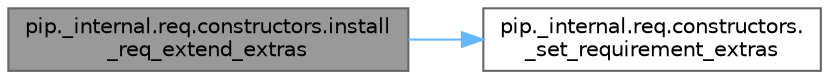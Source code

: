 digraph "pip._internal.req.constructors.install_req_extend_extras"
{
 // LATEX_PDF_SIZE
  bgcolor="transparent";
  edge [fontname=Helvetica,fontsize=10,labelfontname=Helvetica,labelfontsize=10];
  node [fontname=Helvetica,fontsize=10,shape=box,height=0.2,width=0.4];
  rankdir="LR";
  Node1 [id="Node000001",label="pip._internal.req.constructors.install\l_req_extend_extras",height=0.2,width=0.4,color="gray40", fillcolor="grey60", style="filled", fontcolor="black",tooltip=" "];
  Node1 -> Node2 [id="edge1_Node000001_Node000002",color="steelblue1",style="solid",tooltip=" "];
  Node2 [id="Node000002",label="pip._internal.req.constructors.\l_set_requirement_extras",height=0.2,width=0.4,color="grey40", fillcolor="white", style="filled",URL="$namespacepip_1_1__internal_1_1req_1_1constructors.html#a202eb25bfbac5e91399370cf90970fad",tooltip=" "];
}
